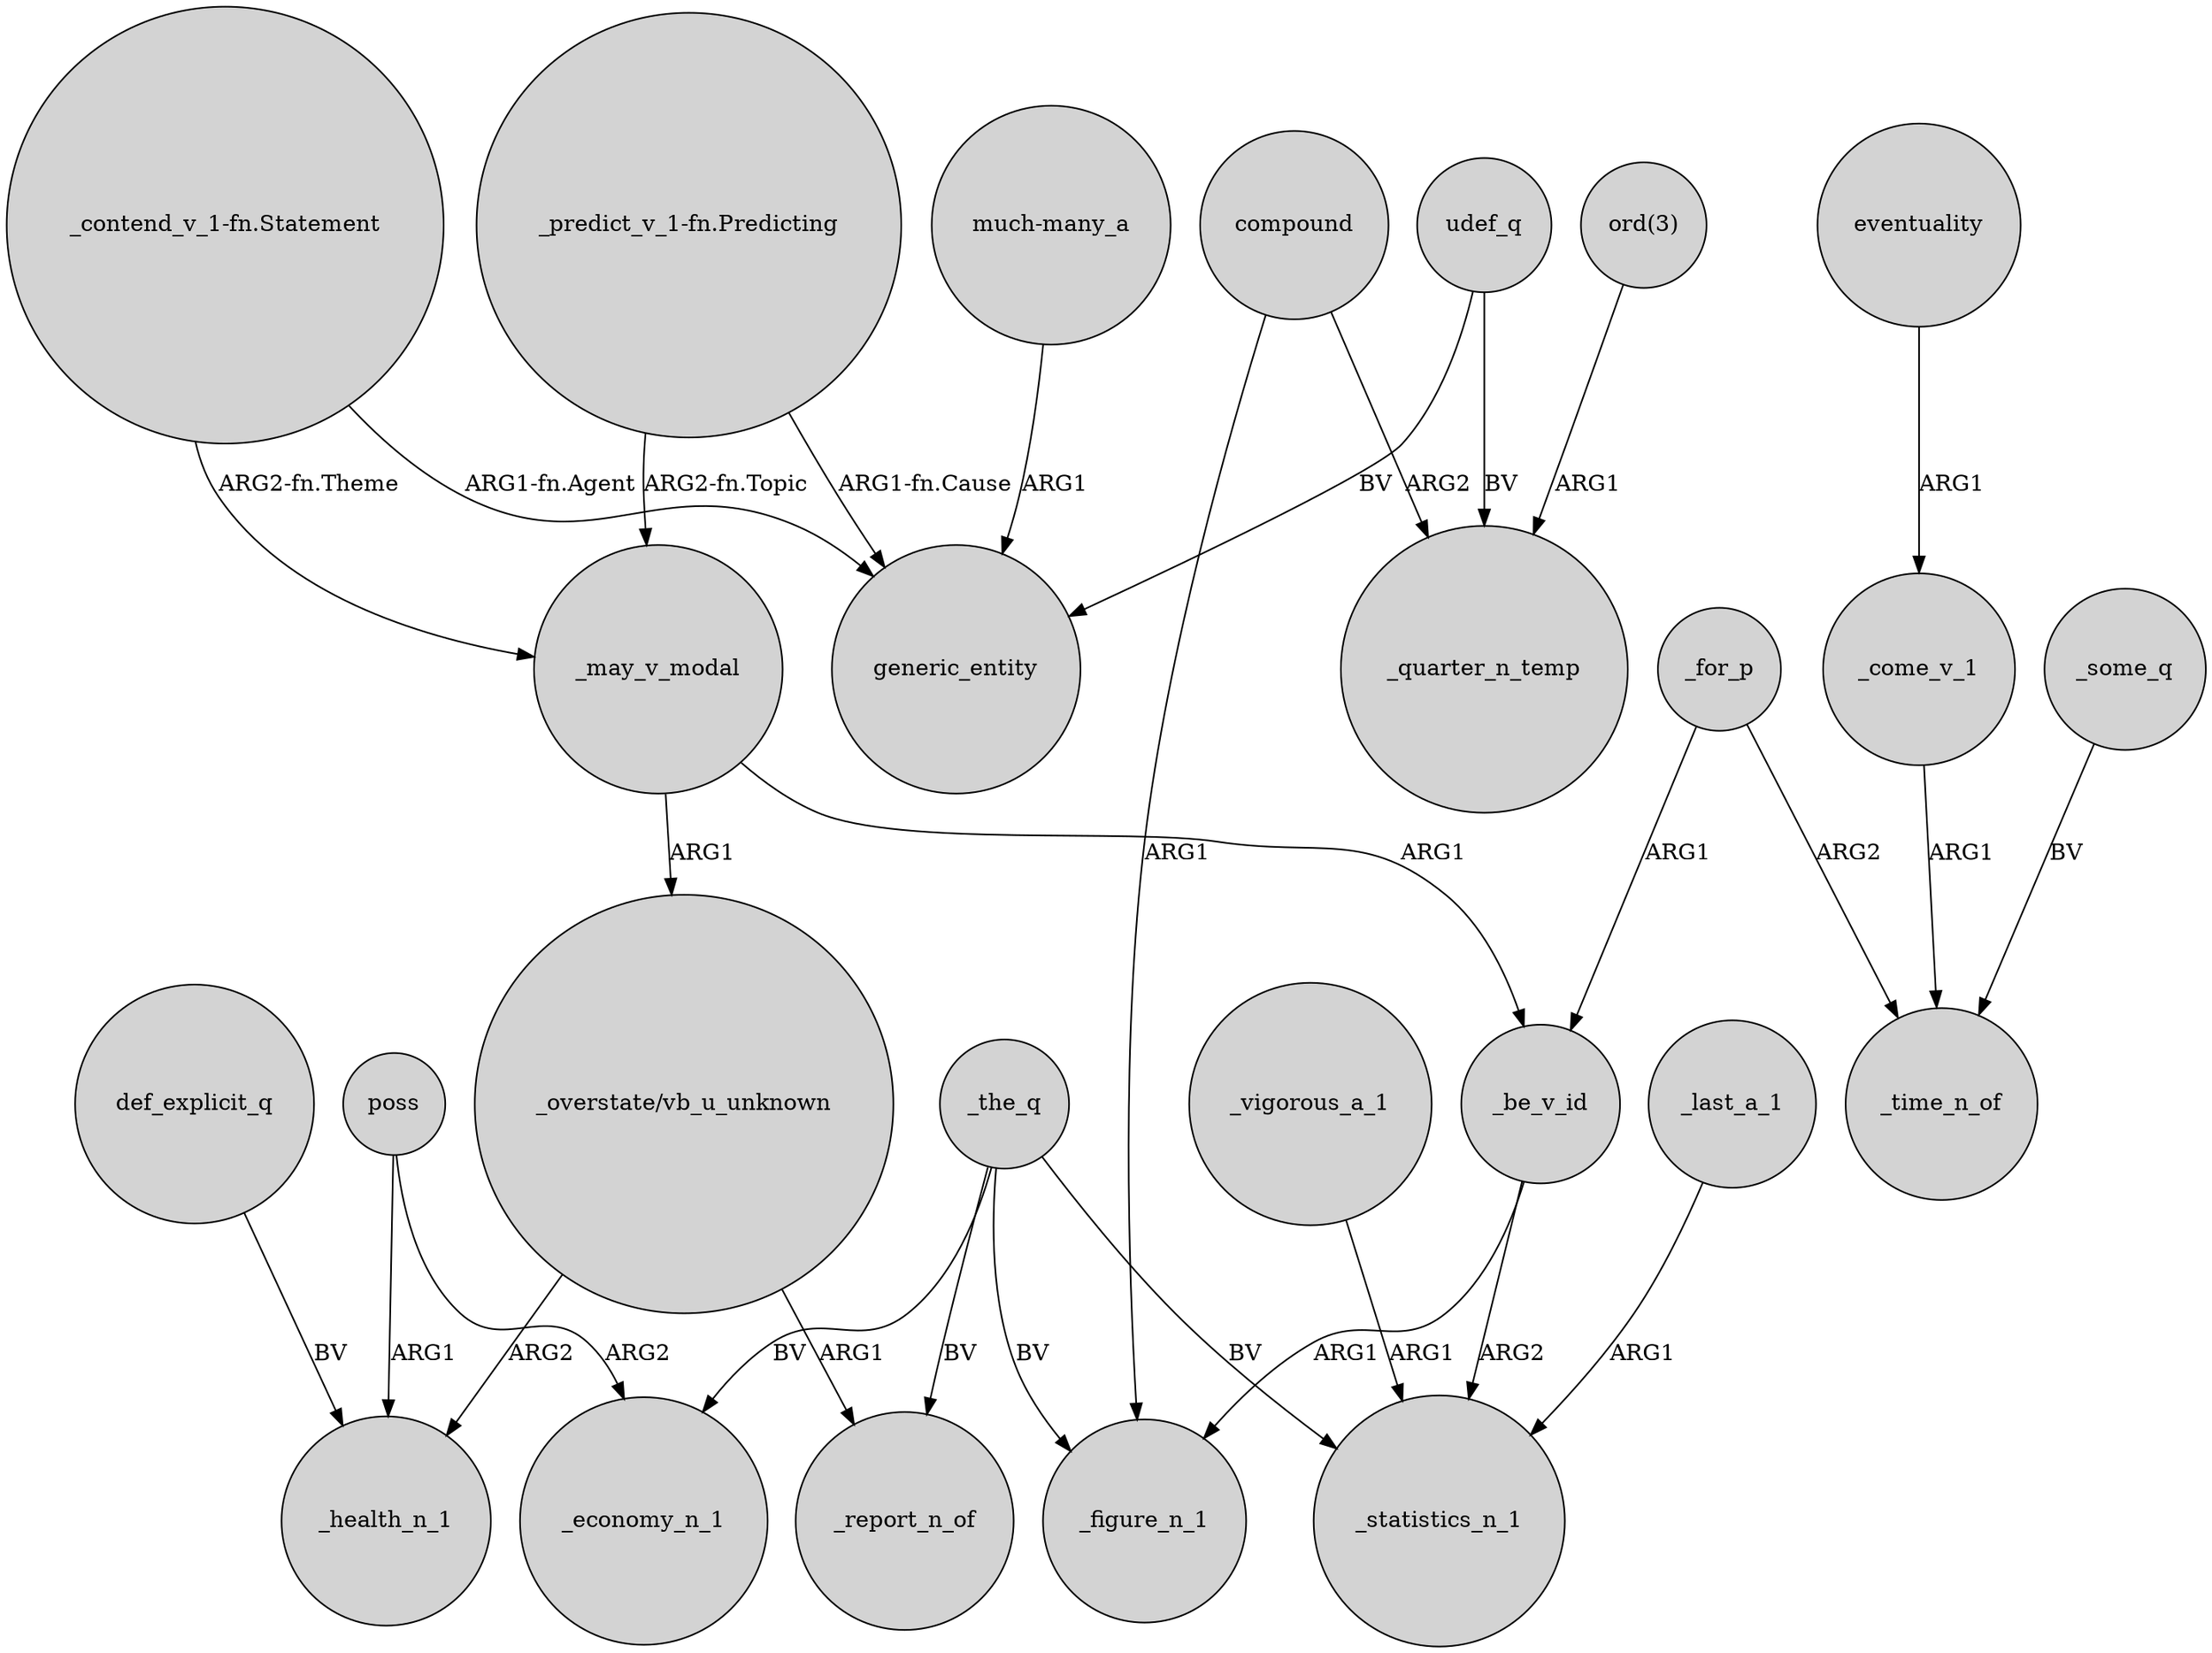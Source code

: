 digraph {
	node [shape=circle style=filled]
	def_explicit_q -> _health_n_1 [label=BV]
	"_predict_v_1-fn.Predicting" -> generic_entity [label="ARG1-fn.Cause"]
	compound -> _quarter_n_temp [label=ARG2]
	"_contend_v_1-fn.Statement" -> generic_entity [label="ARG1-fn.Agent"]
	udef_q -> generic_entity [label=BV]
	_the_q -> _statistics_n_1 [label=BV]
	_may_v_modal -> "_overstate/vb_u_unknown" [label=ARG1]
	_come_v_1 -> _time_n_of [label=ARG1]
	"much-many_a" -> generic_entity [label=ARG1]
	poss -> _economy_n_1 [label=ARG2]
	_the_q -> _economy_n_1 [label=BV]
	_be_v_id -> _statistics_n_1 [label=ARG2]
	poss -> _health_n_1 [label=ARG1]
	_last_a_1 -> _statistics_n_1 [label=ARG1]
	_the_q -> _figure_n_1 [label=BV]
	_for_p -> _time_n_of [label=ARG2]
	"ord(3)" -> _quarter_n_temp [label=ARG1]
	"_predict_v_1-fn.Predicting" -> _may_v_modal [label="ARG2-fn.Topic"]
	_for_p -> _be_v_id [label=ARG1]
	_be_v_id -> _figure_n_1 [label=ARG1]
	_the_q -> _report_n_of [label=BV]
	"_overstate/vb_u_unknown" -> _report_n_of [label=ARG1]
	eventuality -> _come_v_1 [label=ARG1]
	udef_q -> _quarter_n_temp [label=BV]
	"_contend_v_1-fn.Statement" -> _may_v_modal [label="ARG2-fn.Theme"]
	_some_q -> _time_n_of [label=BV]
	_may_v_modal -> _be_v_id [label=ARG1]
	"_overstate/vb_u_unknown" -> _health_n_1 [label=ARG2]
	_vigorous_a_1 -> _statistics_n_1 [label=ARG1]
	compound -> _figure_n_1 [label=ARG1]
}
